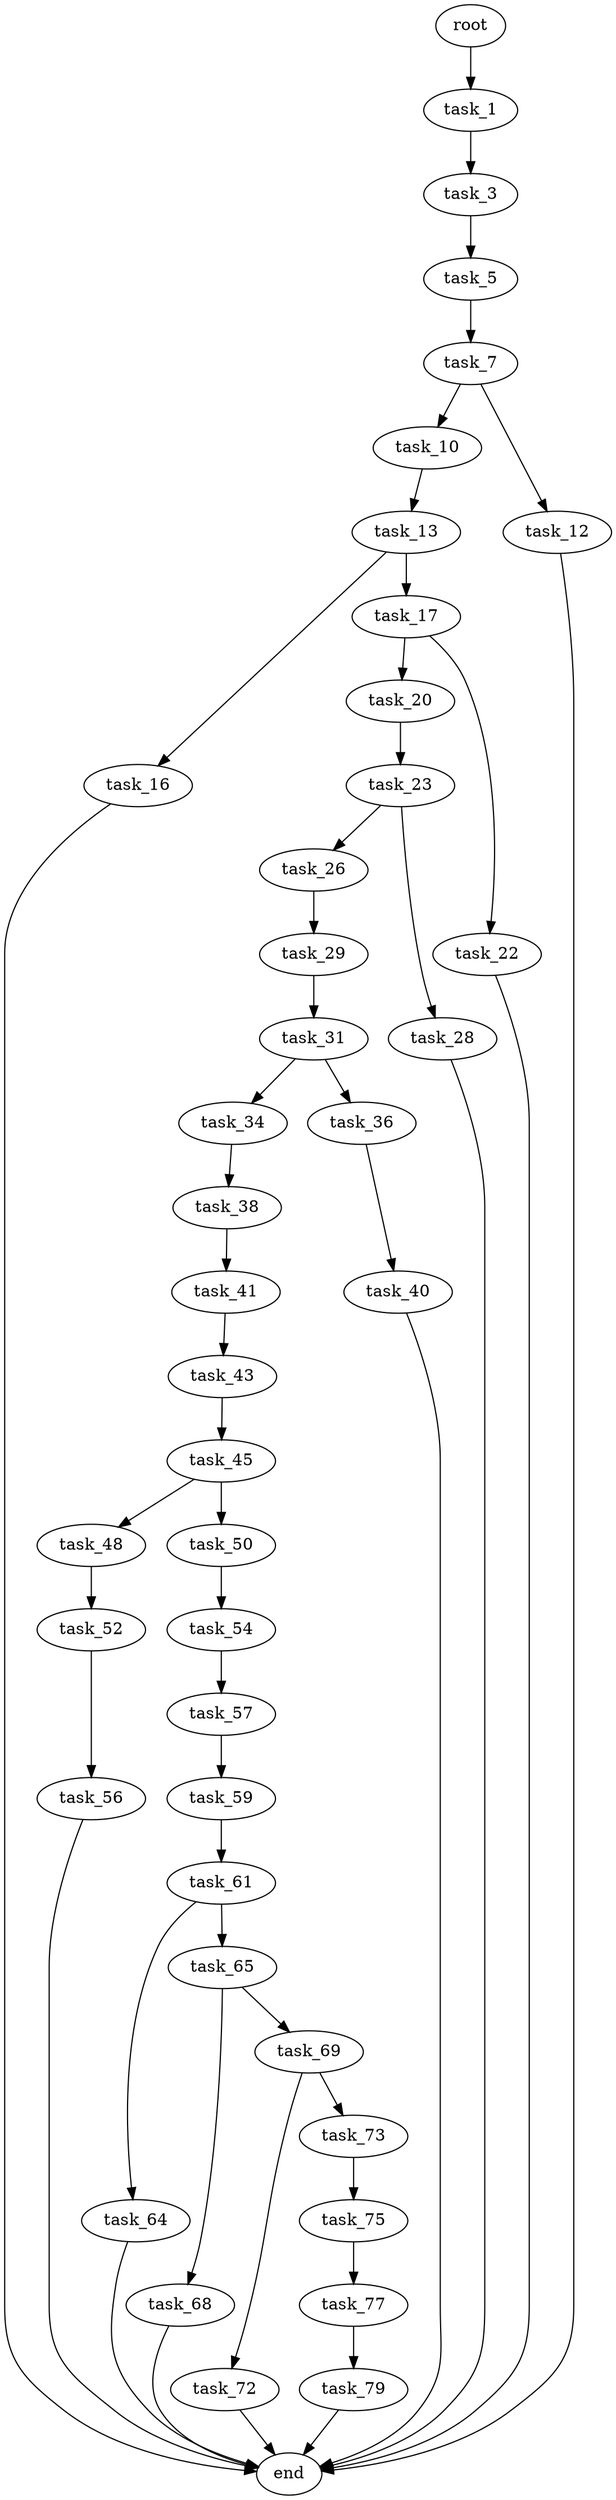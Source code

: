 digraph G {
  root [size="0.000000"];
  task_1 [size="1876861937.000000"];
  task_3 [size="496853804825.000000"];
  task_5 [size="374938280742.000000"];
  task_7 [size="334330199728.000000"];
  task_10 [size="1260339928604.000000"];
  task_12 [size="383699861278.000000"];
  task_13 [size="28991029248.000000"];
  task_16 [size="134217728000.000000"];
  task_17 [size="291710784460.000000"];
  task_20 [size="28991029248.000000"];
  task_22 [size="20087812484.000000"];
  task_23 [size="368293445632.000000"];
  task_26 [size="76786164631.000000"];
  task_28 [size="20171500168.000000"];
  task_29 [size="51515570766.000000"];
  task_31 [size="28991029248.000000"];
  task_34 [size="8434173560.000000"];
  task_36 [size="545233347091.000000"];
  task_38 [size="593167823200.000000"];
  task_40 [size="99325335082.000000"];
  task_41 [size="38215046925.000000"];
  task_43 [size="782757789696.000000"];
  task_45 [size="1073741824000.000000"];
  task_48 [size="782757789696.000000"];
  task_50 [size="47952236215.000000"];
  task_52 [size="4660444588.000000"];
  task_54 [size="4836999778.000000"];
  task_56 [size="368293445632.000000"];
  task_57 [size="28991029248.000000"];
  task_59 [size="29195197477.000000"];
  task_61 [size="370357483139.000000"];
  task_64 [size="368293445632.000000"];
  task_65 [size="469761747714.000000"];
  task_68 [size="549755813888.000000"];
  task_69 [size="522864157512.000000"];
  task_72 [size="9840288479.000000"];
  task_73 [size="589390947351.000000"];
  task_75 [size="231928233984.000000"];
  task_77 [size="28265127739.000000"];
  task_79 [size="777735196552.000000"];
  end [size="0.000000"];

  root -> task_1 [size="1.000000"];
  task_1 -> task_3 [size="33554432.000000"];
  task_3 -> task_5 [size="679477248.000000"];
  task_5 -> task_7 [size="536870912.000000"];
  task_7 -> task_10 [size="679477248.000000"];
  task_7 -> task_12 [size="679477248.000000"];
  task_10 -> task_13 [size="838860800.000000"];
  task_12 -> end [size="1.000000"];
  task_13 -> task_16 [size="75497472.000000"];
  task_13 -> task_17 [size="75497472.000000"];
  task_16 -> end [size="1.000000"];
  task_17 -> task_20 [size="209715200.000000"];
  task_17 -> task_22 [size="209715200.000000"];
  task_20 -> task_23 [size="75497472.000000"];
  task_22 -> end [size="1.000000"];
  task_23 -> task_26 [size="411041792.000000"];
  task_23 -> task_28 [size="411041792.000000"];
  task_26 -> task_29 [size="134217728.000000"];
  task_28 -> end [size="1.000000"];
  task_29 -> task_31 [size="209715200.000000"];
  task_31 -> task_34 [size="75497472.000000"];
  task_31 -> task_36 [size="75497472.000000"];
  task_34 -> task_38 [size="411041792.000000"];
  task_36 -> task_40 [size="411041792.000000"];
  task_38 -> task_41 [size="536870912.000000"];
  task_40 -> end [size="1.000000"];
  task_41 -> task_43 [size="33554432.000000"];
  task_43 -> task_45 [size="679477248.000000"];
  task_45 -> task_48 [size="838860800.000000"];
  task_45 -> task_50 [size="838860800.000000"];
  task_48 -> task_52 [size="679477248.000000"];
  task_50 -> task_54 [size="838860800.000000"];
  task_52 -> task_56 [size="536870912.000000"];
  task_54 -> task_57 [size="134217728.000000"];
  task_56 -> end [size="1.000000"];
  task_57 -> task_59 [size="75497472.000000"];
  task_59 -> task_61 [size="536870912.000000"];
  task_61 -> task_64 [size="301989888.000000"];
  task_61 -> task_65 [size="301989888.000000"];
  task_64 -> end [size="1.000000"];
  task_65 -> task_68 [size="536870912.000000"];
  task_65 -> task_69 [size="536870912.000000"];
  task_68 -> end [size="1.000000"];
  task_69 -> task_72 [size="411041792.000000"];
  task_69 -> task_73 [size="411041792.000000"];
  task_72 -> end [size="1.000000"];
  task_73 -> task_75 [size="838860800.000000"];
  task_75 -> task_77 [size="301989888.000000"];
  task_77 -> task_79 [size="536870912.000000"];
  task_79 -> end [size="1.000000"];
}
